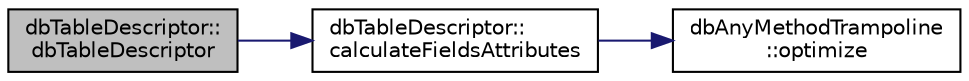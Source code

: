 digraph "dbTableDescriptor::dbTableDescriptor"
{
 // INTERACTIVE_SVG=YES
 // LATEX_PDF_SIZE
  edge [fontname="Helvetica",fontsize="10",labelfontname="Helvetica",labelfontsize="10"];
  node [fontname="Helvetica",fontsize="10",shape=record];
  rankdir="LR";
  Node1 [label="dbTableDescriptor::\ldbTableDescriptor",height=0.2,width=0.4,color="black", fillcolor="grey75", style="filled", fontcolor="black",tooltip=" "];
  Node1 -> Node2 [color="midnightblue",fontsize="10",style="solid",fontname="Helvetica"];
  Node2 [label="dbTableDescriptor::\lcalculateFieldsAttributes",height=0.2,width=0.4,color="black", fillcolor="white", style="filled",URL="$classdbTableDescriptor.html#acb201b94b9e933f01dd97eb7657d9664",tooltip=" "];
  Node2 -> Node3 [color="midnightblue",fontsize="10",style="solid",fontname="Helvetica"];
  Node3 [label="dbAnyMethodTrampoline\l::optimize",height=0.2,width=0.4,color="black", fillcolor="white", style="filled",URL="$classdbAnyMethodTrampoline.html#aa0b1cf5d538f6dcf54abf2eee587cc6a",tooltip=" "];
}
